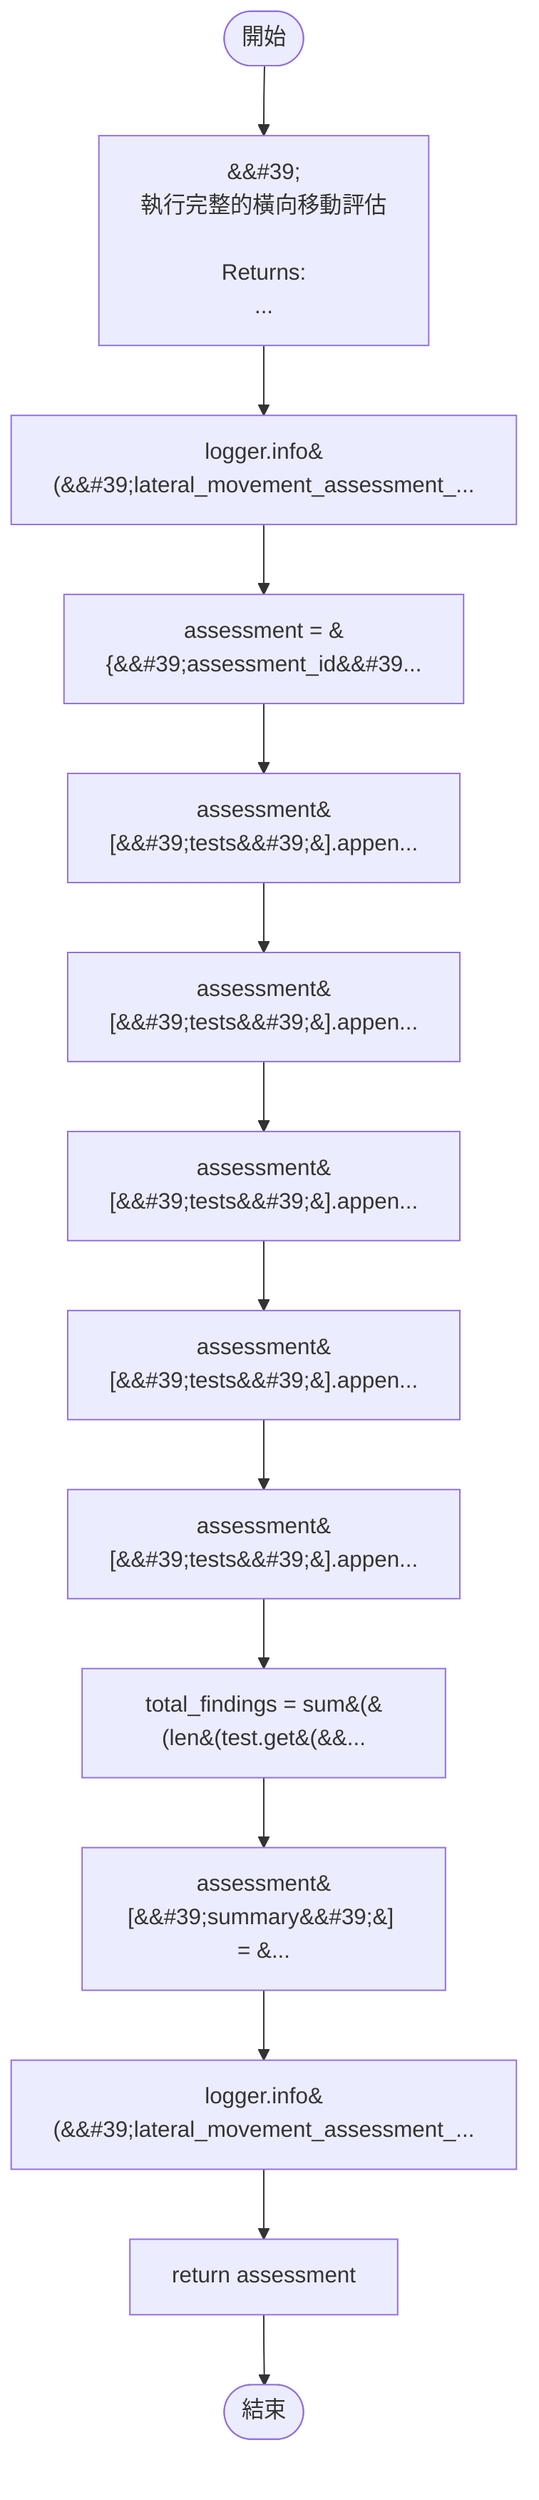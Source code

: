 flowchart TB
    n1([開始])
    n2([結束])
    n3[&amp;&#35;39;\n        執行完整的橫向移動評估\n\n        Returns:\n ...]
    n4[logger.info&#40;&amp;&#35;39;lateral_movement_assessment_...]
    n5[assessment = &#123;&amp;&#35;39;assessment_id&amp;&#35;39...]
    n6[assessment&#91;&amp;&#35;39;tests&amp;&#35;39;&#93;.appen...]
    n7[assessment&#91;&amp;&#35;39;tests&amp;&#35;39;&#93;.appen...]
    n8[assessment&#91;&amp;&#35;39;tests&amp;&#35;39;&#93;.appen...]
    n9[assessment&#91;&amp;&#35;39;tests&amp;&#35;39;&#93;.appen...]
    n10[assessment&#91;&amp;&#35;39;tests&amp;&#35;39;&#93;.appen...]
    n11[total_findings = sum&#40;&#40;len&#40;test.get&#40;&amp;&...]
    n12[assessment&#91;&amp;&#35;39;summary&amp;&#35;39;&#93; = &...]
    n13[logger.info&#40;&amp;&#35;39;lateral_movement_assessment_...]
    n14[return assessment]
    n1 --> n3
    n3 --> n4
    n4 --> n5
    n5 --> n6
    n6 --> n7
    n7 --> n8
    n8 --> n9
    n9 --> n10
    n10 --> n11
    n11 --> n12
    n12 --> n13
    n13 --> n14
    n14 --> n2